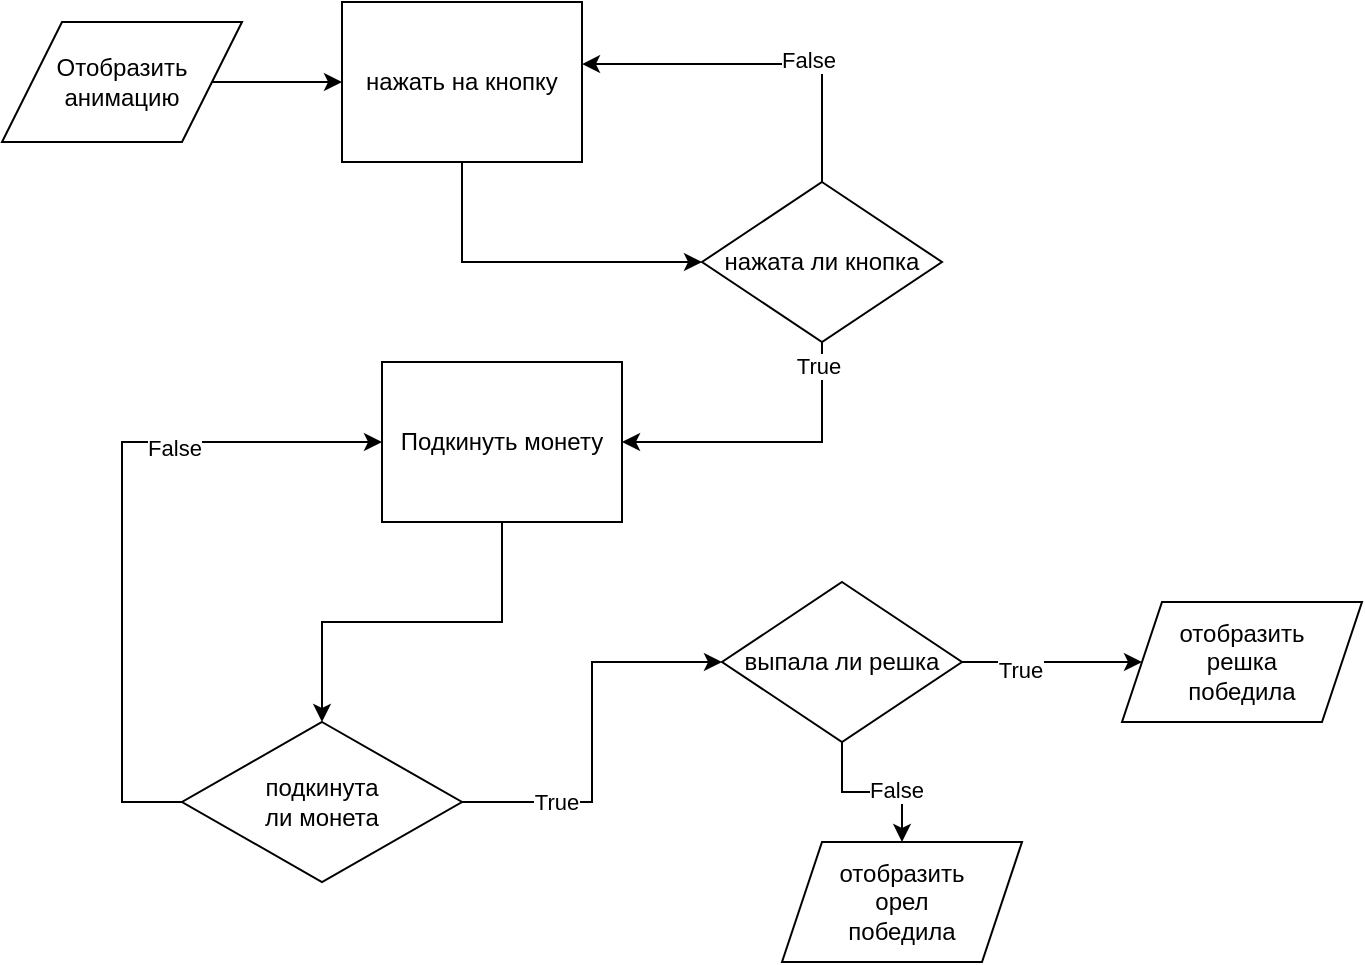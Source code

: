 <mxfile version="24.8.0">
  <diagram name="Страница — 1" id="gCL_3QjM150D0qZ9LVPF">
    <mxGraphModel dx="1114" dy="569" grid="1" gridSize="10" guides="1" tooltips="1" connect="1" arrows="1" fold="1" page="1" pageScale="1" pageWidth="827" pageHeight="1169" math="0" shadow="0">
      <root>
        <mxCell id="0" />
        <mxCell id="1" parent="0" />
        <mxCell id="w6F4vqA2Q90VKRXFIoGT-13" value="" style="edgeStyle=orthogonalEdgeStyle;rounded=0;orthogonalLoop=1;jettySize=auto;html=1;entryX=0;entryY=0.5;entryDx=0;entryDy=0;" edge="1" parent="1" source="w6F4vqA2Q90VKRXFIoGT-1" target="w6F4vqA2Q90VKRXFIoGT-4">
          <mxGeometry relative="1" as="geometry">
            <Array as="points">
              <mxPoint x="240" y="140" />
              <mxPoint x="360" y="140" />
            </Array>
          </mxGeometry>
        </mxCell>
        <mxCell id="w6F4vqA2Q90VKRXFIoGT-1" value="нажать на кнопку" style="rounded=0;whiteSpace=wrap;html=1;" vertex="1" parent="1">
          <mxGeometry x="180" y="10" width="120" height="80" as="geometry" />
        </mxCell>
        <mxCell id="w6F4vqA2Q90VKRXFIoGT-5" style="edgeStyle=orthogonalEdgeStyle;rounded=0;orthogonalLoop=1;jettySize=auto;html=1;exitX=0;exitY=0.5;exitDx=0;exitDy=0;entryX=0;entryY=0.5;entryDx=0;entryDy=0;" edge="1" parent="1" source="w6F4vqA2Q90VKRXFIoGT-2" target="w6F4vqA2Q90VKRXFIoGT-1">
          <mxGeometry relative="1" as="geometry">
            <mxPoint x="230" y="160" as="targetPoint" />
          </mxGeometry>
        </mxCell>
        <mxCell id="w6F4vqA2Q90VKRXFIoGT-2" value="&lt;div&gt;Отобразить&lt;/div&gt;&lt;div&gt;анимацию&lt;br&gt;&lt;/div&gt;" style="shape=parallelogram;perimeter=parallelogramPerimeter;whiteSpace=wrap;html=1;fixedSize=1;size=30;direction=west;" vertex="1" parent="1">
          <mxGeometry x="10" y="20" width="120" height="60" as="geometry" />
        </mxCell>
        <mxCell id="w6F4vqA2Q90VKRXFIoGT-11" style="edgeStyle=orthogonalEdgeStyle;rounded=0;orthogonalLoop=1;jettySize=auto;html=1;entryX=1;entryY=0.5;entryDx=0;entryDy=0;" edge="1" parent="1" source="w6F4vqA2Q90VKRXFIoGT-4" target="w6F4vqA2Q90VKRXFIoGT-15">
          <mxGeometry relative="1" as="geometry">
            <Array as="points">
              <mxPoint x="420" y="230" />
            </Array>
          </mxGeometry>
        </mxCell>
        <mxCell id="w6F4vqA2Q90VKRXFIoGT-14" value="True" style="edgeLabel;html=1;align=center;verticalAlign=middle;resizable=0;points=[];" vertex="1" connectable="0" parent="w6F4vqA2Q90VKRXFIoGT-11">
          <mxGeometry x="-0.85" y="-2" relative="1" as="geometry">
            <mxPoint as="offset" />
          </mxGeometry>
        </mxCell>
        <mxCell id="w6F4vqA2Q90VKRXFIoGT-4" value="нажата ли кнопка" style="rhombus;whiteSpace=wrap;html=1;" vertex="1" parent="1">
          <mxGeometry x="360" y="100" width="120" height="80" as="geometry" />
        </mxCell>
        <mxCell id="w6F4vqA2Q90VKRXFIoGT-8" style="edgeStyle=orthogonalEdgeStyle;rounded=0;orthogonalLoop=1;jettySize=auto;html=1;entryX=1;entryY=0.388;entryDx=0;entryDy=0;entryPerimeter=0;" edge="1" parent="1" source="w6F4vqA2Q90VKRXFIoGT-4" target="w6F4vqA2Q90VKRXFIoGT-1">
          <mxGeometry relative="1" as="geometry">
            <Array as="points">
              <mxPoint x="420" y="41" />
            </Array>
          </mxGeometry>
        </mxCell>
        <mxCell id="w6F4vqA2Q90VKRXFIoGT-12" value="False" style="edgeLabel;html=1;align=center;verticalAlign=middle;resizable=0;points=[];" vertex="1" connectable="0" parent="w6F4vqA2Q90VKRXFIoGT-8">
          <mxGeometry x="-0.258" y="-2" relative="1" as="geometry">
            <mxPoint as="offset" />
          </mxGeometry>
        </mxCell>
        <mxCell id="w6F4vqA2Q90VKRXFIoGT-26" value="" style="edgeStyle=orthogonalEdgeStyle;rounded=0;orthogonalLoop=1;jettySize=auto;html=1;" edge="1" parent="1" source="w6F4vqA2Q90VKRXFIoGT-10" target="w6F4vqA2Q90VKRXFIoGT-25">
          <mxGeometry relative="1" as="geometry" />
        </mxCell>
        <mxCell id="w6F4vqA2Q90VKRXFIoGT-30" value="True" style="edgeLabel;html=1;align=center;verticalAlign=middle;resizable=0;points=[];" vertex="1" connectable="0" parent="w6F4vqA2Q90VKRXFIoGT-26">
          <mxGeometry x="-0.356" y="-4" relative="1" as="geometry">
            <mxPoint as="offset" />
          </mxGeometry>
        </mxCell>
        <mxCell id="w6F4vqA2Q90VKRXFIoGT-28" value="" style="edgeStyle=orthogonalEdgeStyle;rounded=0;orthogonalLoop=1;jettySize=auto;html=1;entryX=0.5;entryY=0;entryDx=0;entryDy=0;" edge="1" parent="1" source="w6F4vqA2Q90VKRXFIoGT-10" target="w6F4vqA2Q90VKRXFIoGT-29">
          <mxGeometry relative="1" as="geometry">
            <mxPoint x="450" y="430" as="targetPoint" />
          </mxGeometry>
        </mxCell>
        <mxCell id="w6F4vqA2Q90VKRXFIoGT-31" value="False" style="edgeLabel;html=1;align=center;verticalAlign=middle;resizable=0;points=[];" vertex="1" connectable="0" parent="w6F4vqA2Q90VKRXFIoGT-28">
          <mxGeometry x="0.3" y="1" relative="1" as="geometry">
            <mxPoint as="offset" />
          </mxGeometry>
        </mxCell>
        <mxCell id="w6F4vqA2Q90VKRXFIoGT-10" value="выпала ли решка" style="rhombus;whiteSpace=wrap;html=1;" vertex="1" parent="1">
          <mxGeometry x="370" y="300" width="120" height="80" as="geometry" />
        </mxCell>
        <mxCell id="w6F4vqA2Q90VKRXFIoGT-20" value="" style="edgeStyle=orthogonalEdgeStyle;rounded=0;orthogonalLoop=1;jettySize=auto;html=1;" edge="1" parent="1" source="w6F4vqA2Q90VKRXFIoGT-15" target="w6F4vqA2Q90VKRXFIoGT-19">
          <mxGeometry relative="1" as="geometry" />
        </mxCell>
        <mxCell id="w6F4vqA2Q90VKRXFIoGT-15" value="Подкинуть монету" style="rounded=0;whiteSpace=wrap;html=1;" vertex="1" parent="1">
          <mxGeometry x="200" y="190" width="120" height="80" as="geometry" />
        </mxCell>
        <mxCell id="w6F4vqA2Q90VKRXFIoGT-22" style="edgeStyle=orthogonalEdgeStyle;rounded=0;orthogonalLoop=1;jettySize=auto;html=1;entryX=0;entryY=0.5;entryDx=0;entryDy=0;" edge="1" parent="1" source="w6F4vqA2Q90VKRXFIoGT-19" target="w6F4vqA2Q90VKRXFIoGT-10">
          <mxGeometry relative="1" as="geometry" />
        </mxCell>
        <mxCell id="w6F4vqA2Q90VKRXFIoGT-33" value="True" style="edgeLabel;html=1;align=center;verticalAlign=middle;resizable=0;points=[];" vertex="1" connectable="0" parent="w6F4vqA2Q90VKRXFIoGT-22">
          <mxGeometry x="-0.53" relative="1" as="geometry">
            <mxPoint as="offset" />
          </mxGeometry>
        </mxCell>
        <mxCell id="w6F4vqA2Q90VKRXFIoGT-32" style="edgeStyle=orthogonalEdgeStyle;rounded=0;orthogonalLoop=1;jettySize=auto;html=1;entryX=0;entryY=0.5;entryDx=0;entryDy=0;" edge="1" parent="1" source="w6F4vqA2Q90VKRXFIoGT-19" target="w6F4vqA2Q90VKRXFIoGT-15">
          <mxGeometry relative="1" as="geometry">
            <Array as="points">
              <mxPoint x="70" y="410" />
              <mxPoint x="70" y="230" />
            </Array>
          </mxGeometry>
        </mxCell>
        <mxCell id="w6F4vqA2Q90VKRXFIoGT-34" value="False" style="edgeLabel;html=1;align=center;verticalAlign=middle;resizable=0;points=[];" vertex="1" connectable="0" parent="w6F4vqA2Q90VKRXFIoGT-32">
          <mxGeometry x="0.388" y="-3" relative="1" as="geometry">
            <mxPoint as="offset" />
          </mxGeometry>
        </mxCell>
        <mxCell id="w6F4vqA2Q90VKRXFIoGT-19" value="&lt;div&gt;подкинута &lt;br&gt;&lt;/div&gt;&lt;div&gt;ли монета&lt;br&gt;&lt;/div&gt;" style="rhombus;whiteSpace=wrap;html=1;rounded=0;" vertex="1" parent="1">
          <mxGeometry x="100" y="370" width="140" height="80" as="geometry" />
        </mxCell>
        <mxCell id="w6F4vqA2Q90VKRXFIoGT-25" value="&lt;div&gt;отобразить&lt;/div&gt;&lt;div&gt;решка &lt;br&gt;&lt;/div&gt;&lt;div&gt;победила&lt;br&gt;&lt;/div&gt;" style="shape=parallelogram;perimeter=parallelogramPerimeter;whiteSpace=wrap;html=1;fixedSize=1;" vertex="1" parent="1">
          <mxGeometry x="570" y="310" width="120" height="60" as="geometry" />
        </mxCell>
        <mxCell id="w6F4vqA2Q90VKRXFIoGT-29" value="&lt;div&gt;отобразить&lt;/div&gt;&lt;div&gt;орел&lt;br&gt;&lt;/div&gt;&lt;div&gt;победила&lt;br&gt;&lt;/div&gt;" style="shape=parallelogram;perimeter=parallelogramPerimeter;whiteSpace=wrap;html=1;fixedSize=1;" vertex="1" parent="1">
          <mxGeometry x="400" y="430" width="120" height="60" as="geometry" />
        </mxCell>
      </root>
    </mxGraphModel>
  </diagram>
</mxfile>
